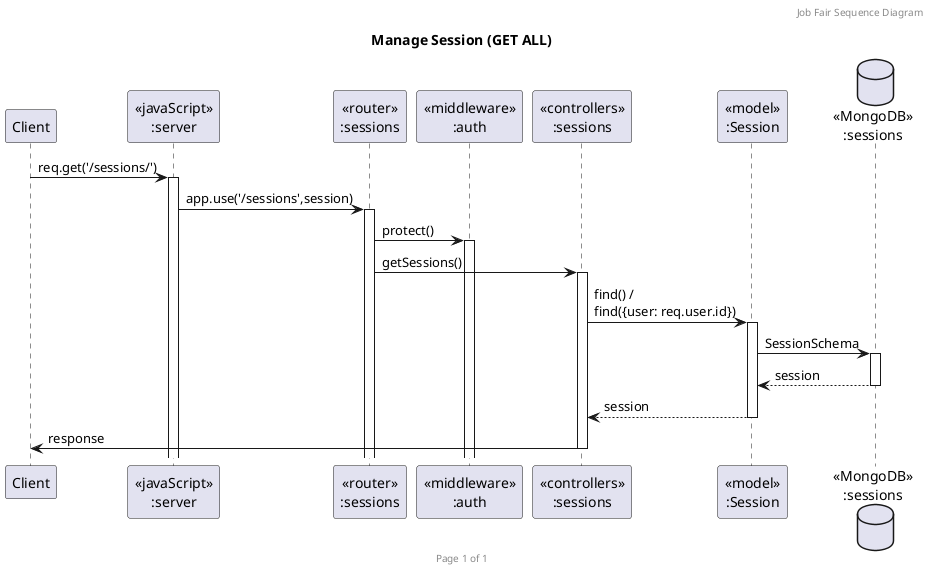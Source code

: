 @startuml Manage Session (GET ALL)

header Job Fair Sequence Diagram
footer Page %page% of %lastpage%
title "Manage Session (GET ALL)"

participant "Client" as client
participant "<<javaScript>>\n:server" as server
participant "<<router>>\n:sessions" as routerSession
participant "<<middleware>>\n:auth" as authMiddleware
participant "<<controllers>>\n:sessions" as controllersSession
participant "<<model>>\n:Session" as modelSession
database "<<MongoDB>>\n:sessions" as SessionDatabase

client->server ++:req.get('/sessions/')
server->routerSession ++:app.use('/sessions',session)
routerSession -> authMiddleware ++:protect()
routerSession -> controllersSession ++:getSessions()
controllersSession->modelSession ++:find() /\nfind({user: req.user.id})
modelSession ->SessionDatabase ++: SessionSchema
SessionDatabase --> modelSession --: session
controllersSession <-- modelSession --:session
controllersSession->client --:response

@enduml
